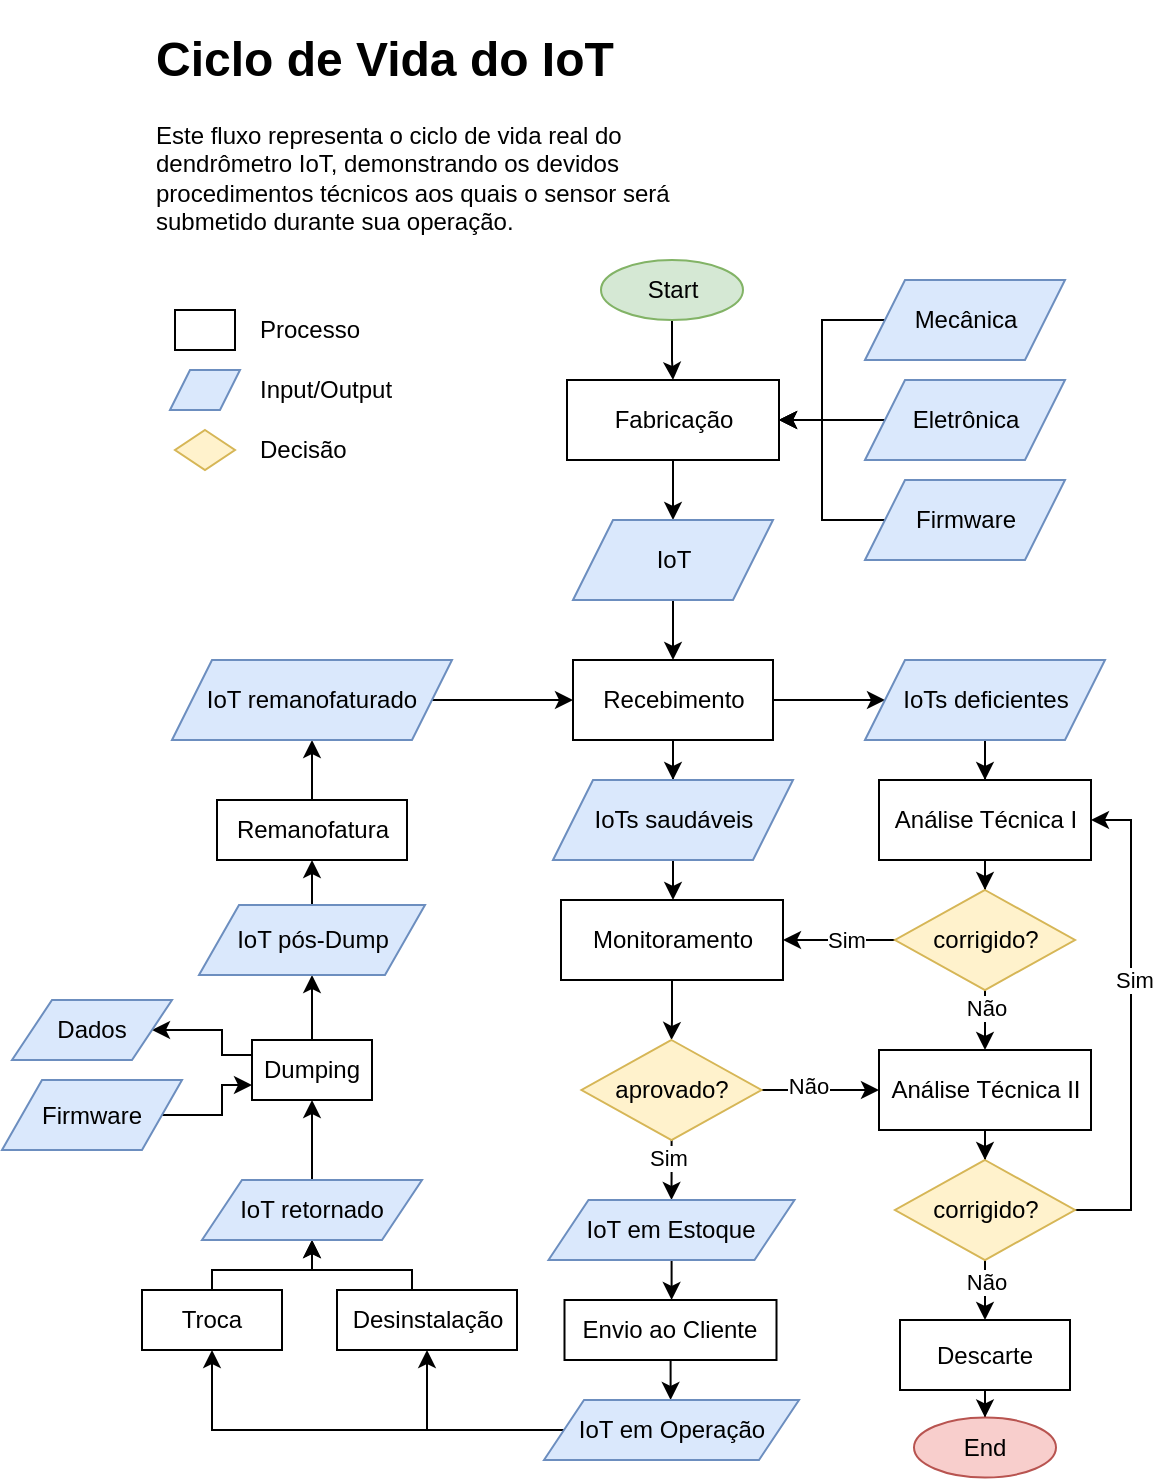 <mxfile version="22.1.18" type="device" pages="2">
  <diagram name="IOT LC" id="3x_UslZiVPVMY3ZtrIsC">
    <mxGraphModel dx="1434" dy="844" grid="1" gridSize="10" guides="1" tooltips="1" connect="1" arrows="1" fold="1" page="1" pageScale="1" pageWidth="827" pageHeight="1169" math="0" shadow="0">
      <root>
        <mxCell id="0" />
        <mxCell id="1" parent="0" />
        <mxCell id="tBKkQoLjsHusElYIqdKe-10" value="" style="edgeStyle=orthogonalEdgeStyle;rounded=0;orthogonalLoop=1;jettySize=auto;html=1;" parent="1" source="tBKkQoLjsHusElYIqdKe-1" target="tBKkQoLjsHusElYIqdKe-3" edge="1">
          <mxGeometry relative="1" as="geometry" />
        </mxCell>
        <mxCell id="tBKkQoLjsHusElYIqdKe-1" value="Start" style="ellipse;whiteSpace=wrap;html=1;fillColor=#d5e8d4;strokeColor=#82b366;" parent="1" vertex="1">
          <mxGeometry x="359.5" y="460" width="71" height="30" as="geometry" />
        </mxCell>
        <mxCell id="tBKkQoLjsHusElYIqdKe-23" style="edgeStyle=orthogonalEdgeStyle;rounded=0;orthogonalLoop=1;jettySize=auto;html=1;entryX=0.5;entryY=0;entryDx=0;entryDy=0;" parent="1" source="tBKkQoLjsHusElYIqdKe-3" target="tBKkQoLjsHusElYIqdKe-17" edge="1">
          <mxGeometry relative="1" as="geometry" />
        </mxCell>
        <mxCell id="tBKkQoLjsHusElYIqdKe-3" value="Fabricação" style="rounded=0;whiteSpace=wrap;html=1;" parent="1" vertex="1">
          <mxGeometry x="342.5" y="520" width="106" height="40" as="geometry" />
        </mxCell>
        <mxCell id="tBKkQoLjsHusElYIqdKe-16" style="edgeStyle=orthogonalEdgeStyle;rounded=0;orthogonalLoop=1;jettySize=auto;html=1;entryX=1;entryY=0.5;entryDx=0;entryDy=0;" parent="1" source="tBKkQoLjsHusElYIqdKe-4" target="tBKkQoLjsHusElYIqdKe-3" edge="1">
          <mxGeometry relative="1" as="geometry" />
        </mxCell>
        <mxCell id="tBKkQoLjsHusElYIqdKe-4" value="Firmware" style="shape=parallelogram;perimeter=parallelogramPerimeter;whiteSpace=wrap;html=1;fixedSize=1;fillColor=#dae8fc;strokeColor=#6c8ebf;" parent="1" vertex="1">
          <mxGeometry x="491.5" y="570" width="100" height="40" as="geometry" />
        </mxCell>
        <mxCell id="tBKkQoLjsHusElYIqdKe-15" style="edgeStyle=orthogonalEdgeStyle;rounded=0;orthogonalLoop=1;jettySize=auto;html=1;exitX=0;exitY=0.5;exitDx=0;exitDy=0;entryX=1;entryY=0.5;entryDx=0;entryDy=0;" parent="1" source="tBKkQoLjsHusElYIqdKe-5" target="tBKkQoLjsHusElYIqdKe-3" edge="1">
          <mxGeometry relative="1" as="geometry" />
        </mxCell>
        <mxCell id="tBKkQoLjsHusElYIqdKe-5" value="Mecânica" style="shape=parallelogram;perimeter=parallelogramPerimeter;whiteSpace=wrap;html=1;fixedSize=1;fillColor=#dae8fc;strokeColor=#6c8ebf;" parent="1" vertex="1">
          <mxGeometry x="491.5" y="470" width="100" height="40" as="geometry" />
        </mxCell>
        <mxCell id="tBKkQoLjsHusElYIqdKe-14" style="edgeStyle=orthogonalEdgeStyle;rounded=0;orthogonalLoop=1;jettySize=auto;html=1;exitX=0;exitY=0.5;exitDx=0;exitDy=0;entryX=1;entryY=0.5;entryDx=0;entryDy=0;" parent="1" source="tBKkQoLjsHusElYIqdKe-6" target="tBKkQoLjsHusElYIqdKe-3" edge="1">
          <mxGeometry relative="1" as="geometry" />
        </mxCell>
        <mxCell id="tBKkQoLjsHusElYIqdKe-6" value="Eletrônica" style="shape=parallelogram;perimeter=parallelogramPerimeter;whiteSpace=wrap;html=1;fixedSize=1;fillColor=#dae8fc;strokeColor=#6c8ebf;" parent="1" vertex="1">
          <mxGeometry x="491.5" y="520" width="100" height="40" as="geometry" />
        </mxCell>
        <mxCell id="tBKkQoLjsHusElYIqdKe-22" style="edgeStyle=orthogonalEdgeStyle;rounded=0;orthogonalLoop=1;jettySize=auto;html=1;entryX=0.5;entryY=0;entryDx=0;entryDy=0;" parent="1" source="tBKkQoLjsHusElYIqdKe-17" target="tBKkQoLjsHusElYIqdKe-19" edge="1">
          <mxGeometry relative="1" as="geometry" />
        </mxCell>
        <mxCell id="tBKkQoLjsHusElYIqdKe-17" value="IoT" style="shape=parallelogram;perimeter=parallelogramPerimeter;whiteSpace=wrap;html=1;fixedSize=1;fillColor=#dae8fc;strokeColor=#6c8ebf;" parent="1" vertex="1">
          <mxGeometry x="345.5" y="590" width="100" height="40" as="geometry" />
        </mxCell>
        <mxCell id="tBKkQoLjsHusElYIqdKe-26" style="edgeStyle=orthogonalEdgeStyle;rounded=0;orthogonalLoop=1;jettySize=auto;html=1;entryX=0;entryY=0.5;entryDx=0;entryDy=0;" parent="1" source="tBKkQoLjsHusElYIqdKe-19" target="tBKkQoLjsHusElYIqdKe-25" edge="1">
          <mxGeometry relative="1" as="geometry" />
        </mxCell>
        <mxCell id="tBKkQoLjsHusElYIqdKe-31" style="edgeStyle=orthogonalEdgeStyle;rounded=0;orthogonalLoop=1;jettySize=auto;html=1;entryX=0.5;entryY=0;entryDx=0;entryDy=0;" parent="1" source="tBKkQoLjsHusElYIqdKe-19" target="tBKkQoLjsHusElYIqdKe-30" edge="1">
          <mxGeometry relative="1" as="geometry" />
        </mxCell>
        <mxCell id="tBKkQoLjsHusElYIqdKe-19" value="Recebimento" style="rounded=0;whiteSpace=wrap;html=1;" parent="1" vertex="1">
          <mxGeometry x="345.5" y="660" width="100" height="40" as="geometry" />
        </mxCell>
        <mxCell id="tBKkQoLjsHusElYIqdKe-32" value="" style="edgeStyle=orthogonalEdgeStyle;rounded=0;orthogonalLoop=1;jettySize=auto;html=1;" parent="1" source="tBKkQoLjsHusElYIqdKe-25" target="tBKkQoLjsHusElYIqdKe-29" edge="1">
          <mxGeometry relative="1" as="geometry" />
        </mxCell>
        <mxCell id="tBKkQoLjsHusElYIqdKe-25" value="IoTs deficientes" style="shape=parallelogram;perimeter=parallelogramPerimeter;whiteSpace=wrap;html=1;fixedSize=1;fillColor=#dae8fc;strokeColor=#6c8ebf;" parent="1" vertex="1">
          <mxGeometry x="491.5" y="660" width="120" height="40" as="geometry" />
        </mxCell>
        <mxCell id="tBKkQoLjsHusElYIqdKe-35" value="" style="edgeStyle=orthogonalEdgeStyle;rounded=0;orthogonalLoop=1;jettySize=auto;html=1;" parent="1" source="tBKkQoLjsHusElYIqdKe-29" target="tBKkQoLjsHusElYIqdKe-34" edge="1">
          <mxGeometry relative="1" as="geometry" />
        </mxCell>
        <mxCell id="tBKkQoLjsHusElYIqdKe-29" value="Análise Técnica I" style="rounded=0;whiteSpace=wrap;html=1;" parent="1" vertex="1">
          <mxGeometry x="498.5" y="720" width="106" height="40" as="geometry" />
        </mxCell>
        <mxCell id="tBKkQoLjsHusElYIqdKe-38" value="" style="edgeStyle=orthogonalEdgeStyle;rounded=0;orthogonalLoop=1;jettySize=auto;html=1;" parent="1" source="tBKkQoLjsHusElYIqdKe-30" target="tBKkQoLjsHusElYIqdKe-33" edge="1">
          <mxGeometry relative="1" as="geometry" />
        </mxCell>
        <mxCell id="tBKkQoLjsHusElYIqdKe-30" value="IoTs saudáveis" style="shape=parallelogram;perimeter=parallelogramPerimeter;whiteSpace=wrap;html=1;fixedSize=1;fillColor=#dae8fc;strokeColor=#6c8ebf;" parent="1" vertex="1">
          <mxGeometry x="335.5" y="720" width="120" height="40" as="geometry" />
        </mxCell>
        <mxCell id="skhl5sj7QXlaaDLRDzmE-41" style="edgeStyle=orthogonalEdgeStyle;rounded=0;orthogonalLoop=1;jettySize=auto;html=1;entryX=0.5;entryY=0;entryDx=0;entryDy=0;" parent="1" source="tBKkQoLjsHusElYIqdKe-33" target="tBKkQoLjsHusElYIqdKe-39" edge="1">
          <mxGeometry relative="1" as="geometry" />
        </mxCell>
        <mxCell id="tBKkQoLjsHusElYIqdKe-33" value="Monitoramento" style="rounded=0;whiteSpace=wrap;html=1;" parent="1" vertex="1">
          <mxGeometry x="339.5" y="780" width="111" height="40" as="geometry" />
        </mxCell>
        <mxCell id="tBKkQoLjsHusElYIqdKe-36" value="" style="edgeStyle=orthogonalEdgeStyle;rounded=0;orthogonalLoop=1;jettySize=auto;html=1;" parent="1" source="tBKkQoLjsHusElYIqdKe-34" target="tBKkQoLjsHusElYIqdKe-33" edge="1">
          <mxGeometry relative="1" as="geometry" />
        </mxCell>
        <mxCell id="tBKkQoLjsHusElYIqdKe-74" value="Sim" style="edgeLabel;html=1;align=center;verticalAlign=middle;resizable=0;points=[];" parent="tBKkQoLjsHusElYIqdKe-36" vertex="1" connectable="0">
          <mxGeometry x="-0.321" y="-4" relative="1" as="geometry">
            <mxPoint x="-6" y="4" as="offset" />
          </mxGeometry>
        </mxCell>
        <mxCell id="skhl5sj7QXlaaDLRDzmE-31" style="edgeStyle=orthogonalEdgeStyle;rounded=0;orthogonalLoop=1;jettySize=auto;html=1;entryX=0.5;entryY=0;entryDx=0;entryDy=0;" parent="1" source="tBKkQoLjsHusElYIqdKe-34" target="skhl5sj7QXlaaDLRDzmE-1" edge="1">
          <mxGeometry relative="1" as="geometry">
            <Array as="points">
              <mxPoint x="551.5" y="830" />
              <mxPoint x="551.5" y="830" />
            </Array>
          </mxGeometry>
        </mxCell>
        <mxCell id="skhl5sj7QXlaaDLRDzmE-38" value="Não" style="edgeLabel;html=1;align=center;verticalAlign=middle;resizable=0;points=[];" parent="skhl5sj7QXlaaDLRDzmE-31" vertex="1" connectable="0">
          <mxGeometry x="-0.4" relative="1" as="geometry">
            <mxPoint as="offset" />
          </mxGeometry>
        </mxCell>
        <mxCell id="tBKkQoLjsHusElYIqdKe-34" value="corrigido?" style="rhombus;whiteSpace=wrap;html=1;fillColor=#fff2cc;strokeColor=#d6b656;" parent="1" vertex="1">
          <mxGeometry x="506.5" y="775" width="90" height="50" as="geometry" />
        </mxCell>
        <mxCell id="skhl5sj7QXlaaDLRDzmE-42" style="edgeStyle=orthogonalEdgeStyle;rounded=0;orthogonalLoop=1;jettySize=auto;html=1;entryX=0.5;entryY=0;entryDx=0;entryDy=0;" parent="1" source="tBKkQoLjsHusElYIqdKe-39" target="tBKkQoLjsHusElYIqdKe-42" edge="1">
          <mxGeometry relative="1" as="geometry" />
        </mxCell>
        <mxCell id="skhl5sj7QXlaaDLRDzmE-46" value="Sim" style="edgeLabel;html=1;align=center;verticalAlign=middle;resizable=0;points=[];" parent="skhl5sj7QXlaaDLRDzmE-42" vertex="1" connectable="0">
          <mxGeometry x="-0.656" y="-2" relative="1" as="geometry">
            <mxPoint as="offset" />
          </mxGeometry>
        </mxCell>
        <mxCell id="skhl5sj7QXlaaDLRDzmE-43" style="edgeStyle=orthogonalEdgeStyle;rounded=0;orthogonalLoop=1;jettySize=auto;html=1;entryX=0;entryY=0.5;entryDx=0;entryDy=0;" parent="1" source="tBKkQoLjsHusElYIqdKe-39" target="skhl5sj7QXlaaDLRDzmE-1" edge="1">
          <mxGeometry relative="1" as="geometry" />
        </mxCell>
        <mxCell id="skhl5sj7QXlaaDLRDzmE-44" value="Não" style="edgeLabel;html=1;align=center;verticalAlign=middle;resizable=0;points=[];" parent="skhl5sj7QXlaaDLRDzmE-43" vertex="1" connectable="0">
          <mxGeometry x="-0.226" y="2" relative="1" as="geometry">
            <mxPoint as="offset" />
          </mxGeometry>
        </mxCell>
        <mxCell id="tBKkQoLjsHusElYIqdKe-39" value="aprovado?" style="rhombus;whiteSpace=wrap;html=1;fillColor=#fff2cc;strokeColor=#d6b656;" parent="1" vertex="1">
          <mxGeometry x="349.75" y="850" width="90" height="50" as="geometry" />
        </mxCell>
        <mxCell id="skhl5sj7QXlaaDLRDzmE-7" style="edgeStyle=orthogonalEdgeStyle;rounded=0;orthogonalLoop=1;jettySize=auto;html=1;entryX=0.5;entryY=0;entryDx=0;entryDy=0;" parent="1" source="tBKkQoLjsHusElYIqdKe-42" target="tBKkQoLjsHusElYIqdKe-45" edge="1">
          <mxGeometry relative="1" as="geometry" />
        </mxCell>
        <mxCell id="tBKkQoLjsHusElYIqdKe-42" value="IoT em Estoque" style="shape=parallelogram;perimeter=parallelogramPerimeter;whiteSpace=wrap;html=1;fixedSize=1;fillColor=#dae8fc;strokeColor=#6c8ebf;" parent="1" vertex="1">
          <mxGeometry x="333.25" y="930" width="123" height="30" as="geometry" />
        </mxCell>
        <mxCell id="skhl5sj7QXlaaDLRDzmE-8" style="edgeStyle=orthogonalEdgeStyle;rounded=0;orthogonalLoop=1;jettySize=auto;html=1;entryX=0.5;entryY=0;entryDx=0;entryDy=0;" parent="1" source="tBKkQoLjsHusElYIqdKe-45" target="tBKkQoLjsHusElYIqdKe-46" edge="1">
          <mxGeometry relative="1" as="geometry" />
        </mxCell>
        <mxCell id="tBKkQoLjsHusElYIqdKe-45" value="Envio ao Cliente" style="rounded=0;whiteSpace=wrap;html=1;" parent="1" vertex="1">
          <mxGeometry x="341.25" y="980" width="106" height="30" as="geometry" />
        </mxCell>
        <mxCell id="PDp1Dg5K6QgfNy2U2m1B-3" style="edgeStyle=orthogonalEdgeStyle;rounded=0;orthogonalLoop=1;jettySize=auto;html=1;entryX=0.5;entryY=1;entryDx=0;entryDy=0;" parent="1" source="tBKkQoLjsHusElYIqdKe-46" target="tBKkQoLjsHusElYIqdKe-54" edge="1">
          <mxGeometry relative="1" as="geometry" />
        </mxCell>
        <mxCell id="PDp1Dg5K6QgfNy2U2m1B-4" style="edgeStyle=orthogonalEdgeStyle;rounded=0;orthogonalLoop=1;jettySize=auto;html=1;exitX=0;exitY=0.5;exitDx=0;exitDy=0;entryX=0.5;entryY=1;entryDx=0;entryDy=0;" parent="1" source="tBKkQoLjsHusElYIqdKe-46" target="tBKkQoLjsHusElYIqdKe-52" edge="1">
          <mxGeometry relative="1" as="geometry" />
        </mxCell>
        <mxCell id="tBKkQoLjsHusElYIqdKe-46" value="IoT em Operação" style="shape=parallelogram;perimeter=parallelogramPerimeter;whiteSpace=wrap;html=1;fixedSize=1;fillColor=#dae8fc;strokeColor=#6c8ebf;" parent="1" vertex="1">
          <mxGeometry x="331" y="1030" width="127.5" height="30" as="geometry" />
        </mxCell>
        <mxCell id="tBKkQoLjsHusElYIqdKe-58" style="edgeStyle=orthogonalEdgeStyle;rounded=0;orthogonalLoop=1;jettySize=auto;html=1;entryX=0.5;entryY=1;entryDx=0;entryDy=0;" parent="1" source="tBKkQoLjsHusElYIqdKe-52" target="tBKkQoLjsHusElYIqdKe-57" edge="1">
          <mxGeometry relative="1" as="geometry">
            <Array as="points">
              <mxPoint x="165" y="965" />
              <mxPoint x="215" y="965" />
            </Array>
          </mxGeometry>
        </mxCell>
        <mxCell id="tBKkQoLjsHusElYIqdKe-52" value="Troca" style="rounded=0;whiteSpace=wrap;html=1;" parent="1" vertex="1">
          <mxGeometry x="130" y="975" width="70" height="30" as="geometry" />
        </mxCell>
        <mxCell id="tBKkQoLjsHusElYIqdKe-59" style="edgeStyle=orthogonalEdgeStyle;rounded=0;orthogonalLoop=1;jettySize=auto;html=1;exitX=0.5;exitY=0;exitDx=0;exitDy=0;entryX=0.5;entryY=1;entryDx=0;entryDy=0;" parent="1" target="tBKkQoLjsHusElYIqdKe-57" edge="1">
          <mxGeometry relative="1" as="geometry">
            <Array as="points">
              <mxPoint x="265" y="965" />
              <mxPoint x="215" y="965" />
            </Array>
            <mxPoint x="265" y="975" as="sourcePoint" />
          </mxGeometry>
        </mxCell>
        <mxCell id="tBKkQoLjsHusElYIqdKe-54" value="Desinstalação" style="rounded=0;whiteSpace=wrap;html=1;" parent="1" vertex="1">
          <mxGeometry x="227.5" y="975" width="90" height="30" as="geometry" />
        </mxCell>
        <mxCell id="tBKkQoLjsHusElYIqdKe-61" style="edgeStyle=orthogonalEdgeStyle;rounded=0;orthogonalLoop=1;jettySize=auto;html=1;entryX=0.5;entryY=1;entryDx=0;entryDy=0;" parent="1" source="tBKkQoLjsHusElYIqdKe-57" target="tBKkQoLjsHusElYIqdKe-60" edge="1">
          <mxGeometry relative="1" as="geometry" />
        </mxCell>
        <mxCell id="tBKkQoLjsHusElYIqdKe-57" value="IoT retornado" style="shape=parallelogram;perimeter=parallelogramPerimeter;whiteSpace=wrap;html=1;fixedSize=1;fillColor=#dae8fc;strokeColor=#6c8ebf;" parent="1" vertex="1">
          <mxGeometry x="160" y="920" width="110" height="30" as="geometry" />
        </mxCell>
        <mxCell id="tBKkQoLjsHusElYIqdKe-63" style="edgeStyle=orthogonalEdgeStyle;rounded=0;orthogonalLoop=1;jettySize=auto;html=1;exitX=0.5;exitY=0;exitDx=0;exitDy=0;entryX=0.5;entryY=1;entryDx=0;entryDy=0;" parent="1" source="tBKkQoLjsHusElYIqdKe-60" target="tBKkQoLjsHusElYIqdKe-62" edge="1">
          <mxGeometry relative="1" as="geometry" />
        </mxCell>
        <mxCell id="tBKkQoLjsHusElYIqdKe-84" style="edgeStyle=orthogonalEdgeStyle;rounded=0;orthogonalLoop=1;jettySize=auto;html=1;exitX=0;exitY=0.25;exitDx=0;exitDy=0;" parent="1" source="tBKkQoLjsHusElYIqdKe-60" target="tBKkQoLjsHusElYIqdKe-83" edge="1">
          <mxGeometry relative="1" as="geometry">
            <Array as="points">
              <mxPoint x="170" y="858" />
              <mxPoint x="170" y="845" />
            </Array>
          </mxGeometry>
        </mxCell>
        <mxCell id="tBKkQoLjsHusElYIqdKe-60" value="Dumping" style="rounded=0;whiteSpace=wrap;html=1;" parent="1" vertex="1">
          <mxGeometry x="185" y="850" width="60" height="30" as="geometry" />
        </mxCell>
        <mxCell id="tBKkQoLjsHusElYIqdKe-66" style="edgeStyle=orthogonalEdgeStyle;rounded=0;orthogonalLoop=1;jettySize=auto;html=1;exitX=0.5;exitY=0;exitDx=0;exitDy=0;entryX=0.5;entryY=1;entryDx=0;entryDy=0;" parent="1" source="tBKkQoLjsHusElYIqdKe-62" target="tBKkQoLjsHusElYIqdKe-64" edge="1">
          <mxGeometry relative="1" as="geometry" />
        </mxCell>
        <mxCell id="tBKkQoLjsHusElYIqdKe-62" value="IoT pós-Dump" style="shape=parallelogram;perimeter=parallelogramPerimeter;whiteSpace=wrap;html=1;fixedSize=1;fillColor=#dae8fc;strokeColor=#6c8ebf;" parent="1" vertex="1">
          <mxGeometry x="158.5" y="782.5" width="113" height="35" as="geometry" />
        </mxCell>
        <mxCell id="TmrQYrhXzamCDa5tJUQa-2" value="" style="edgeStyle=orthogonalEdgeStyle;rounded=0;orthogonalLoop=1;jettySize=auto;html=1;" parent="1" source="tBKkQoLjsHusElYIqdKe-64" target="TmrQYrhXzamCDa5tJUQa-1" edge="1">
          <mxGeometry relative="1" as="geometry" />
        </mxCell>
        <mxCell id="tBKkQoLjsHusElYIqdKe-64" value="Remanofatura" style="rounded=0;whiteSpace=wrap;html=1;" parent="1" vertex="1">
          <mxGeometry x="167.5" y="730" width="95" height="30" as="geometry" />
        </mxCell>
        <mxCell id="skhl5sj7QXlaaDLRDzmE-37" style="edgeStyle=orthogonalEdgeStyle;rounded=0;orthogonalLoop=1;jettySize=auto;html=1;entryX=0.5;entryY=0;entryDx=0;entryDy=0;" parent="1" source="tBKkQoLjsHusElYIqdKe-68" target="tBKkQoLjsHusElYIqdKe-78" edge="1">
          <mxGeometry relative="1" as="geometry" />
        </mxCell>
        <mxCell id="tBKkQoLjsHusElYIqdKe-68" value="Descarte" style="rounded=0;whiteSpace=wrap;html=1;" parent="1" vertex="1">
          <mxGeometry x="509" y="990" width="85" height="35" as="geometry" />
        </mxCell>
        <mxCell id="tBKkQoLjsHusElYIqdKe-78" value="End" style="ellipse;whiteSpace=wrap;html=1;fillColor=#f8cecc;strokeColor=#b85450;" parent="1" vertex="1">
          <mxGeometry x="516" y="1038.75" width="71" height="30" as="geometry" />
        </mxCell>
        <mxCell id="tBKkQoLjsHusElYIqdKe-82" style="edgeStyle=orthogonalEdgeStyle;rounded=0;orthogonalLoop=1;jettySize=auto;html=1;entryX=0;entryY=0.75;entryDx=0;entryDy=0;" parent="1" source="tBKkQoLjsHusElYIqdKe-80" target="tBKkQoLjsHusElYIqdKe-60" edge="1">
          <mxGeometry relative="1" as="geometry" />
        </mxCell>
        <mxCell id="tBKkQoLjsHusElYIqdKe-80" value="Firmware" style="shape=parallelogram;perimeter=parallelogramPerimeter;whiteSpace=wrap;html=1;fixedSize=1;fillColor=#dae8fc;strokeColor=#6c8ebf;" parent="1" vertex="1">
          <mxGeometry x="60" y="870" width="90" height="35" as="geometry" />
        </mxCell>
        <mxCell id="tBKkQoLjsHusElYIqdKe-83" value="Dados" style="shape=parallelogram;perimeter=parallelogramPerimeter;whiteSpace=wrap;html=1;fixedSize=1;fillColor=#dae8fc;strokeColor=#6c8ebf;" parent="1" vertex="1">
          <mxGeometry x="65" y="830" width="80" height="30" as="geometry" />
        </mxCell>
        <mxCell id="nFbHqsB98qN2rqZjEnnf-1" value="" style="rounded=0;whiteSpace=wrap;html=1;" parent="1" vertex="1">
          <mxGeometry x="146.5" y="485" width="30" height="20" as="geometry" />
        </mxCell>
        <mxCell id="nFbHqsB98qN2rqZjEnnf-2" value="" style="shape=parallelogram;perimeter=parallelogramPerimeter;whiteSpace=wrap;html=1;fixedSize=1;size=10;fillColor=#dae8fc;strokeColor=#6c8ebf;" parent="1" vertex="1">
          <mxGeometry x="144" y="515" width="35" height="20" as="geometry" />
        </mxCell>
        <mxCell id="nFbHqsB98qN2rqZjEnnf-3" value="" style="rhombus;whiteSpace=wrap;html=1;fillColor=#fff2cc;strokeColor=#d6b656;" parent="1" vertex="1">
          <mxGeometry x="146.5" y="545" width="30" height="20" as="geometry" />
        </mxCell>
        <mxCell id="nFbHqsB98qN2rqZjEnnf-4" value="Processo" style="text;html=1;strokeColor=none;fillColor=none;align=left;verticalAlign=middle;whiteSpace=wrap;rounded=0;" parent="1" vertex="1">
          <mxGeometry x="186.5" y="480" width="60" height="30" as="geometry" />
        </mxCell>
        <mxCell id="nFbHqsB98qN2rqZjEnnf-6" value="Input/Output" style="text;html=1;strokeColor=none;fillColor=none;align=left;verticalAlign=middle;whiteSpace=wrap;rounded=0;" parent="1" vertex="1">
          <mxGeometry x="186.5" y="510" width="60" height="30" as="geometry" />
        </mxCell>
        <mxCell id="nFbHqsB98qN2rqZjEnnf-7" value="Decisão" style="text;html=1;strokeColor=none;fillColor=none;align=left;verticalAlign=middle;whiteSpace=wrap;rounded=0;" parent="1" vertex="1">
          <mxGeometry x="186.5" y="540" width="60" height="30" as="geometry" />
        </mxCell>
        <mxCell id="TmrQYrhXzamCDa5tJUQa-3" style="edgeStyle=orthogonalEdgeStyle;rounded=0;orthogonalLoop=1;jettySize=auto;html=1;entryX=0;entryY=0.5;entryDx=0;entryDy=0;" parent="1" source="TmrQYrhXzamCDa5tJUQa-1" target="tBKkQoLjsHusElYIqdKe-19" edge="1">
          <mxGeometry relative="1" as="geometry" />
        </mxCell>
        <mxCell id="TmrQYrhXzamCDa5tJUQa-1" value="IoT remanofaturado" style="shape=parallelogram;perimeter=parallelogramPerimeter;whiteSpace=wrap;html=1;fixedSize=1;fillColor=#dae8fc;strokeColor=#6c8ebf;" parent="1" vertex="1">
          <mxGeometry x="145" y="660" width="140" height="40" as="geometry" />
        </mxCell>
        <mxCell id="skhl5sj7QXlaaDLRDzmE-35" style="edgeStyle=orthogonalEdgeStyle;rounded=0;orthogonalLoop=1;jettySize=auto;html=1;entryX=0.5;entryY=0;entryDx=0;entryDy=0;" parent="1" source="skhl5sj7QXlaaDLRDzmE-1" target="skhl5sj7QXlaaDLRDzmE-3" edge="1">
          <mxGeometry relative="1" as="geometry" />
        </mxCell>
        <mxCell id="skhl5sj7QXlaaDLRDzmE-1" value="Análise Técnica II" style="rounded=0;whiteSpace=wrap;html=1;" parent="1" vertex="1">
          <mxGeometry x="498.5" y="855" width="106" height="40" as="geometry" />
        </mxCell>
        <mxCell id="skhl5sj7QXlaaDLRDzmE-33" style="edgeStyle=orthogonalEdgeStyle;rounded=0;orthogonalLoop=1;jettySize=auto;html=1;entryX=1;entryY=0.5;entryDx=0;entryDy=0;" parent="1" source="skhl5sj7QXlaaDLRDzmE-3" target="tBKkQoLjsHusElYIqdKe-29" edge="1">
          <mxGeometry relative="1" as="geometry">
            <Array as="points">
              <mxPoint x="624.5" y="935" />
              <mxPoint x="624.5" y="740" />
            </Array>
          </mxGeometry>
        </mxCell>
        <mxCell id="skhl5sj7QXlaaDLRDzmE-47" value="Sim" style="edgeLabel;html=1;align=center;verticalAlign=middle;resizable=0;points=[];" parent="skhl5sj7QXlaaDLRDzmE-33" vertex="1" connectable="0">
          <mxGeometry x="0.182" y="-1" relative="1" as="geometry">
            <mxPoint as="offset" />
          </mxGeometry>
        </mxCell>
        <mxCell id="skhl5sj7QXlaaDLRDzmE-36" style="edgeStyle=orthogonalEdgeStyle;rounded=0;orthogonalLoop=1;jettySize=auto;html=1;entryX=0.5;entryY=0;entryDx=0;entryDy=0;" parent="1" source="skhl5sj7QXlaaDLRDzmE-3" target="tBKkQoLjsHusElYIqdKe-68" edge="1">
          <mxGeometry relative="1" as="geometry">
            <Array as="points">
              <mxPoint x="551.5" y="970" />
              <mxPoint x="551.5" y="970" />
            </Array>
          </mxGeometry>
        </mxCell>
        <mxCell id="skhl5sj7QXlaaDLRDzmE-48" value="Não" style="edgeLabel;html=1;align=center;verticalAlign=middle;resizable=0;points=[];" parent="skhl5sj7QXlaaDLRDzmE-36" vertex="1" connectable="0">
          <mxGeometry x="-0.3" relative="1" as="geometry">
            <mxPoint as="offset" />
          </mxGeometry>
        </mxCell>
        <mxCell id="skhl5sj7QXlaaDLRDzmE-3" value="corrigido?" style="rhombus;whiteSpace=wrap;html=1;fillColor=#fff2cc;strokeColor=#d6b656;" parent="1" vertex="1">
          <mxGeometry x="506.5" y="910" width="90" height="50" as="geometry" />
        </mxCell>
        <mxCell id="Obe1V6Qmc1MBH3mXQd-P-1" value="&lt;h1&gt;Ciclo de Vida do IoT&lt;/h1&gt;&lt;p&gt;Este fluxo representa o ciclo de vida real do dendrômetro IoT, demonstrando os devidos procedimentos técnicos aos quais o sensor será submetido durante sua operação.&lt;/p&gt;" style="text;html=1;strokeColor=none;fillColor=none;spacing=5;spacingTop=-20;whiteSpace=wrap;overflow=hidden;rounded=0;" parent="1" vertex="1">
          <mxGeometry x="131.5" y="340" width="290" height="120" as="geometry" />
        </mxCell>
      </root>
    </mxGraphModel>
  </diagram>
  <diagram id="MSzMNONgTMHsc9KmMskn" name="Status LC">
    <mxGraphModel dx="683" dy="402" grid="1" gridSize="10" guides="1" tooltips="1" connect="1" arrows="1" fold="1" page="1" pageScale="1" pageWidth="827" pageHeight="1169" math="0" shadow="0">
      <root>
        <mxCell id="0" />
        <mxCell id="1" parent="0" />
        <mxCell id="Zc6fu7UcKQVEFPPojlvp-11" style="edgeStyle=orthogonalEdgeStyle;rounded=0;orthogonalLoop=1;jettySize=auto;html=1;entryX=0.5;entryY=0;entryDx=0;entryDy=0;" parent="1" source="bG4eg50TOid7bzK-PqBn-1" target="0-S_tOVUdDCyDbYiAfKV-2" edge="1">
          <mxGeometry relative="1" as="geometry" />
        </mxCell>
        <mxCell id="bG4eg50TOid7bzK-PqBn-1" value="Start" style="ellipse;whiteSpace=wrap;html=1;fillColor=#d5e8d4;strokeColor=#82b366;" parent="1" vertex="1">
          <mxGeometry x="378" y="170" width="71" height="30" as="geometry" />
        </mxCell>
        <mxCell id="kDhb0QnMRIPkVsqCYB0z-85" style="edgeStyle=orthogonalEdgeStyle;rounded=0;orthogonalLoop=1;jettySize=auto;html=1;" edge="1" parent="1" source="SsWSHllx1lGKDQw3ln2h-1" target="Vy14eVEPWb4JYCh8E9FA-4">
          <mxGeometry relative="1" as="geometry">
            <Array as="points">
              <mxPoint x="414" y="330" />
              <mxPoint x="677" y="330" />
            </Array>
          </mxGeometry>
        </mxCell>
        <mxCell id="kDhb0QnMRIPkVsqCYB0z-86" style="edgeStyle=orthogonalEdgeStyle;rounded=0;orthogonalLoop=1;jettySize=auto;html=1;entryX=0.5;entryY=0;entryDx=0;entryDy=0;" edge="1" parent="1" source="SsWSHllx1lGKDQw3ln2h-1" target="dIkt__-u9ULOlKJjAh8M-2">
          <mxGeometry relative="1" as="geometry">
            <Array as="points">
              <mxPoint x="414" y="330" />
              <mxPoint x="159" y="330" />
            </Array>
          </mxGeometry>
        </mxCell>
        <mxCell id="SsWSHllx1lGKDQw3ln2h-1" value="Recebimento" style="rounded=0;whiteSpace=wrap;html=1;" parent="1" vertex="1">
          <mxGeometry x="364" y="280" width="100" height="40" as="geometry" />
        </mxCell>
        <mxCell id="E66Hv-bTEziuQmRgQigx-1" value="" style="rounded=0;whiteSpace=wrap;html=1;" parent="1" vertex="1">
          <mxGeometry x="165" y="195" width="30" height="20" as="geometry" />
        </mxCell>
        <mxCell id="E66Hv-bTEziuQmRgQigx-2" value="" style="shape=parallelogram;perimeter=parallelogramPerimeter;whiteSpace=wrap;html=1;fixedSize=1;size=10;fillColor=#dae8fc;strokeColor=#6c8ebf;" parent="1" vertex="1">
          <mxGeometry x="162.5" y="225" width="35" height="20" as="geometry" />
        </mxCell>
        <mxCell id="E66Hv-bTEziuQmRgQigx-3" value="" style="rhombus;whiteSpace=wrap;html=1;fillColor=#fff2cc;strokeColor=#d6b656;" parent="1" vertex="1">
          <mxGeometry x="165" y="255" width="30" height="20" as="geometry" />
        </mxCell>
        <mxCell id="E66Hv-bTEziuQmRgQigx-4" value="Processo" style="text;html=1;strokeColor=none;fillColor=none;align=left;verticalAlign=middle;whiteSpace=wrap;rounded=0;" parent="1" vertex="1">
          <mxGeometry x="205" y="190" width="60" height="30" as="geometry" />
        </mxCell>
        <mxCell id="E66Hv-bTEziuQmRgQigx-5" value="Input/Output" style="text;html=1;strokeColor=none;fillColor=none;align=left;verticalAlign=middle;whiteSpace=wrap;rounded=0;" parent="1" vertex="1">
          <mxGeometry x="205" y="220" width="60" height="30" as="geometry" />
        </mxCell>
        <mxCell id="E66Hv-bTEziuQmRgQigx-6" value="Decisão" style="text;html=1;strokeColor=none;fillColor=none;align=left;verticalAlign=middle;whiteSpace=wrap;rounded=0;" parent="1" vertex="1">
          <mxGeometry x="205" y="250" width="60" height="30" as="geometry" />
        </mxCell>
        <mxCell id="0-S_tOVUdDCyDbYiAfKV-1" value="&lt;h1&gt;Status do IoT&lt;/h1&gt;&lt;p&gt;Este fluxo representa as etapas no Ciclo de Vida do IoT no formato de &quot;compartimentos&quot; (&lt;i&gt;status&lt;/i&gt;) aos quais os sensores se enquadram durante sua jornada.&lt;/p&gt;" style="text;html=1;strokeColor=none;fillColor=none;spacing=5;spacingTop=-20;whiteSpace=wrap;overflow=hidden;rounded=0;" parent="1" vertex="1">
          <mxGeometry x="490" y="40" width="310" height="120" as="geometry" />
        </mxCell>
        <mxCell id="Zc6fu7UcKQVEFPPojlvp-12" style="edgeStyle=orthogonalEdgeStyle;rounded=0;orthogonalLoop=1;jettySize=auto;html=1;entryX=0.5;entryY=0;entryDx=0;entryDy=0;" parent="1" source="0-S_tOVUdDCyDbYiAfKV-2" target="SsWSHllx1lGKDQw3ln2h-1" edge="1">
          <mxGeometry relative="1" as="geometry" />
        </mxCell>
        <mxCell id="0-S_tOVUdDCyDbYiAfKV-2" value="Fabricação" style="rounded=0;whiteSpace=wrap;html=1;" parent="1" vertex="1">
          <mxGeometry x="364" y="220" width="100" height="40" as="geometry" />
        </mxCell>
        <mxCell id="kDhb0QnMRIPkVsqCYB0z-11" style="edgeStyle=orthogonalEdgeStyle;rounded=0;orthogonalLoop=1;jettySize=auto;html=1;entryX=0.5;entryY=0;entryDx=0;entryDy=0;" edge="1" parent="1" source="nxPevWL4-_2dGSQ9YcUr-1" target="aA4QAKBXOVPNvM70RWgT-6">
          <mxGeometry relative="1" as="geometry">
            <Array as="points">
              <mxPoint x="677.5" y="675" />
              <mxPoint x="677.5" y="675" />
            </Array>
          </mxGeometry>
        </mxCell>
        <mxCell id="nxPevWL4-_2dGSQ9YcUr-1" value="Estoque Treevia" style="shape=parallelogram;perimeter=parallelogramPerimeter;whiteSpace=wrap;html=1;fixedSize=1;fillColor=#dae8fc;strokeColor=#6c8ebf;" parent="1" vertex="1">
          <mxGeometry x="612.75" y="615" width="128.5" height="40" as="geometry" />
        </mxCell>
        <mxCell id="kDhb0QnMRIPkVsqCYB0z-31" style="edgeStyle=orthogonalEdgeStyle;rounded=0;orthogonalLoop=1;jettySize=auto;html=1;entryX=0.5;entryY=0;entryDx=0;entryDy=0;" edge="1" parent="1" source="X_1Q62kljyIWn-oxGU1A-2" target="kDhb0QnMRIPkVsqCYB0z-22">
          <mxGeometry relative="1" as="geometry" />
        </mxCell>
        <mxCell id="X_1Q62kljyIWn-oxGU1A-2" value="Cliente" style="shape=parallelogram;perimeter=parallelogramPerimeter;whiteSpace=wrap;html=1;fixedSize=1;fillColor=#dae8fc;strokeColor=#6c8ebf;" parent="1" vertex="1">
          <mxGeometry x="638.38" y="735" width="77.25" height="40" as="geometry" />
        </mxCell>
        <mxCell id="kDhb0QnMRIPkVsqCYB0z-42" style="edgeStyle=orthogonalEdgeStyle;rounded=0;orthogonalLoop=1;jettySize=auto;html=1;exitX=0.5;exitY=1;exitDx=0;exitDy=0;entryX=0.5;entryY=0;entryDx=0;entryDy=0;" edge="1" parent="1" source="X_1Q62kljyIWn-oxGU1A-3" target="kDhb0QnMRIPkVsqCYB0z-35">
          <mxGeometry relative="1" as="geometry" />
        </mxCell>
        <mxCell id="X_1Q62kljyIWn-oxGU1A-3" value="Aguardando Dump" style="shape=parallelogram;perimeter=parallelogramPerimeter;whiteSpace=wrap;html=1;fixedSize=1;fillColor=#dae8fc;strokeColor=#6c8ebf;" parent="1" vertex="1">
          <mxGeometry x="86.75" y="500" width="145" height="40" as="geometry" />
        </mxCell>
        <mxCell id="kDhb0QnMRIPkVsqCYB0z-46" style="edgeStyle=orthogonalEdgeStyle;rounded=0;orthogonalLoop=1;jettySize=auto;html=1;exitX=0.5;exitY=1;exitDx=0;exitDy=0;entryX=0.5;entryY=0;entryDx=0;entryDy=0;" edge="1" parent="1" source="X_1Q62kljyIWn-oxGU1A-5" target="kDhb0QnMRIPkVsqCYB0z-38">
          <mxGeometry relative="1" as="geometry" />
        </mxCell>
        <mxCell id="X_1Q62kljyIWn-oxGU1A-5" value="Remanufatura" style="shape=parallelogram;perimeter=parallelogramPerimeter;whiteSpace=wrap;html=1;fixedSize=1;fillColor=#dae8fc;strokeColor=#6c8ebf;" parent="1" vertex="1">
          <mxGeometry x="103.06" y="810" width="112.37" height="40" as="geometry" />
        </mxCell>
        <mxCell id="kDhb0QnMRIPkVsqCYB0z-77" style="edgeStyle=orthogonalEdgeStyle;rounded=0;orthogonalLoop=1;jettySize=auto;html=1;entryX=0;entryY=0.5;entryDx=0;entryDy=0;" edge="1" parent="1" source="Zc6fu7UcKQVEFPPojlvp-1" target="Zc6fu7UcKQVEFPPojlvp-6">
          <mxGeometry relative="1" as="geometry">
            <Array as="points">
              <mxPoint x="230" y="695" />
              <mxPoint x="230" y="868" />
            </Array>
          </mxGeometry>
        </mxCell>
        <mxCell id="kDhb0QnMRIPkVsqCYB0z-87" value="Sim" style="edgeLabel;html=1;align=center;verticalAlign=middle;resizable=0;points=[];" vertex="1" connectable="0" parent="kDhb0QnMRIPkVsqCYB0z-77">
          <mxGeometry x="-0.436" y="-1" relative="1" as="geometry">
            <mxPoint as="offset" />
          </mxGeometry>
        </mxCell>
        <mxCell id="kDhb0QnMRIPkVsqCYB0z-80" style="edgeStyle=orthogonalEdgeStyle;rounded=0;orthogonalLoop=1;jettySize=auto;html=1;entryX=0.5;entryY=0;entryDx=0;entryDy=0;" edge="1" parent="1" source="Zc6fu7UcKQVEFPPojlvp-1" target="kDhb0QnMRIPkVsqCYB0z-36">
          <mxGeometry relative="1" as="geometry" />
        </mxCell>
        <mxCell id="kDhb0QnMRIPkVsqCYB0z-88" value="Não" style="edgeLabel;html=1;align=center;verticalAlign=middle;resizable=0;points=[];" vertex="1" connectable="0" parent="kDhb0QnMRIPkVsqCYB0z-80">
          <mxGeometry x="-0.466" y="1" relative="1" as="geometry">
            <mxPoint as="offset" />
          </mxGeometry>
        </mxCell>
        <mxCell id="Zc6fu7UcKQVEFPPojlvp-1" value="Loop ⩾ limite?" style="rhombus;whiteSpace=wrap;html=1;fillColor=#fff2cc;strokeColor=#d6b656;" parent="1" vertex="1">
          <mxGeometry x="105.5" y="670" width="107.5" height="50" as="geometry" />
        </mxCell>
        <mxCell id="kDhb0QnMRIPkVsqCYB0z-90" style="edgeStyle=orthogonalEdgeStyle;rounded=0;orthogonalLoop=1;jettySize=auto;html=1;entryX=0.5;entryY=0;entryDx=0;entryDy=0;" edge="1" parent="1" source="Zc6fu7UcKQVEFPPojlvp-6" target="aA4QAKBXOVPNvM70RWgT-1">
          <mxGeometry relative="1" as="geometry" />
        </mxCell>
        <mxCell id="Zc6fu7UcKQVEFPPojlvp-6" value="Descarte" style="shape=parallelogram;perimeter=parallelogramPerimeter;whiteSpace=wrap;html=1;fixedSize=1;fillColor=#dae8fc;strokeColor=#6c8ebf;" parent="1" vertex="1">
          <mxGeometry x="349.75" y="847.5" width="128.5" height="40" as="geometry" />
        </mxCell>
        <mxCell id="kDhb0QnMRIPkVsqCYB0z-7" style="edgeStyle=orthogonalEdgeStyle;rounded=0;orthogonalLoop=1;jettySize=auto;html=1;" edge="1" parent="1" source="kmHcjIfm-24FIci6PAad-3" target="kDhb0QnMRIPkVsqCYB0z-4">
          <mxGeometry relative="1" as="geometry">
            <Array as="points">
              <mxPoint x="677" y="480" />
              <mxPoint x="677" y="480" />
            </Array>
          </mxGeometry>
        </mxCell>
        <mxCell id="kDhb0QnMRIPkVsqCYB0z-83" value="Não" style="edgeLabel;html=1;align=center;verticalAlign=middle;resizable=0;points=[];" vertex="1" connectable="0" parent="kDhb0QnMRIPkVsqCYB0z-7">
          <mxGeometry x="-0.6" y="1" relative="1" as="geometry">
            <mxPoint x="-1" y="4" as="offset" />
          </mxGeometry>
        </mxCell>
        <mxCell id="kDhb0QnMRIPkVsqCYB0z-73" style="edgeStyle=orthogonalEdgeStyle;rounded=0;orthogonalLoop=1;jettySize=auto;html=1;entryX=1;entryY=0.5;entryDx=0;entryDy=0;" edge="1" parent="1" source="kmHcjIfm-24FIci6PAad-3" target="kDhb0QnMRIPkVsqCYB0z-16">
          <mxGeometry relative="1" as="geometry" />
        </mxCell>
        <mxCell id="kDhb0QnMRIPkVsqCYB0z-81" value="Sim" style="edgeLabel;html=1;align=center;verticalAlign=middle;resizable=0;points=[];" vertex="1" connectable="0" parent="kDhb0QnMRIPkVsqCYB0z-73">
          <mxGeometry x="-0.121" y="1" relative="1" as="geometry">
            <mxPoint as="offset" />
          </mxGeometry>
        </mxCell>
        <mxCell id="kmHcjIfm-24FIci6PAad-3" value="Defeitos?" style="rhombus;whiteSpace=wrap;html=1;fillColor=#fff2cc;strokeColor=#d6b656;" parent="1" vertex="1">
          <mxGeometry x="632" y="410" width="90" height="60" as="geometry" />
        </mxCell>
        <mxCell id="kDhb0QnMRIPkVsqCYB0z-79" style="edgeStyle=orthogonalEdgeStyle;rounded=0;orthogonalLoop=1;jettySize=auto;html=1;exitX=0.5;exitY=1;exitDx=0;exitDy=0;entryX=0.5;entryY=0;entryDx=0;entryDy=0;" edge="1" parent="1" source="kmHcjIfm-24FIci6PAad-20" target="Zc6fu7UcKQVEFPPojlvp-1">
          <mxGeometry relative="1" as="geometry" />
        </mxCell>
        <mxCell id="kmHcjIfm-24FIci6PAad-20" value="Dumped" style="shape=parallelogram;perimeter=parallelogramPerimeter;whiteSpace=wrap;html=1;fixedSize=1;fillColor=#dae8fc;strokeColor=#6c8ebf;" parent="1" vertex="1">
          <mxGeometry x="117.62" y="615" width="83.25" height="40" as="geometry" />
        </mxCell>
        <mxCell id="aA4QAKBXOVPNvM70RWgT-1" value="End" style="ellipse;whiteSpace=wrap;html=1;fillColor=#f8cecc;strokeColor=#b85450;" parent="1" vertex="1">
          <mxGeometry x="378.5" y="910" width="71" height="30" as="geometry" />
        </mxCell>
        <mxCell id="kDhb0QnMRIPkVsqCYB0z-12" style="edgeStyle=orthogonalEdgeStyle;rounded=0;orthogonalLoop=1;jettySize=auto;html=1;entryX=0.5;entryY=0;entryDx=0;entryDy=0;" edge="1" parent="1" source="aA4QAKBXOVPNvM70RWgT-6" target="X_1Q62kljyIWn-oxGU1A-2">
          <mxGeometry relative="1" as="geometry" />
        </mxCell>
        <mxCell id="aA4QAKBXOVPNvM70RWgT-6" value="Envio para Cliente" style="rounded=0;whiteSpace=wrap;html=1;" parent="1" vertex="1">
          <mxGeometry x="627" y="675" width="100" height="40" as="geometry" />
        </mxCell>
        <mxCell id="kDhb0QnMRIPkVsqCYB0z-34" style="edgeStyle=orthogonalEdgeStyle;rounded=0;orthogonalLoop=1;jettySize=auto;html=1;exitX=0.5;exitY=1;exitDx=0;exitDy=0;entryX=0.5;entryY=0;entryDx=0;entryDy=0;" edge="1" parent="1" source="dIkt__-u9ULOlKJjAh8M-2" target="kDhb0QnMRIPkVsqCYB0z-17">
          <mxGeometry relative="1" as="geometry" />
        </mxCell>
        <mxCell id="dIkt__-u9ULOlKJjAh8M-2" value="De Cliente" style="rounded=0;whiteSpace=wrap;html=1;" parent="1" vertex="1">
          <mxGeometry x="105" y="350" width="108.5" height="40" as="geometry" />
        </mxCell>
        <mxCell id="kDhb0QnMRIPkVsqCYB0z-6" style="edgeStyle=orthogonalEdgeStyle;rounded=0;orthogonalLoop=1;jettySize=auto;html=1;" edge="1" parent="1" source="Vy14eVEPWb4JYCh8E9FA-4" target="kmHcjIfm-24FIci6PAad-3">
          <mxGeometry relative="1" as="geometry" />
        </mxCell>
        <mxCell id="Vy14eVEPWb4JYCh8E9FA-4" value="De Fornecedor" style="rounded=0;whiteSpace=wrap;html=1;" parent="1" vertex="1">
          <mxGeometry x="622.75" y="350" width="108.5" height="40" as="geometry" />
        </mxCell>
        <mxCell id="kDhb0QnMRIPkVsqCYB0z-10" style="edgeStyle=orthogonalEdgeStyle;rounded=0;orthogonalLoop=1;jettySize=auto;html=1;entryX=0.5;entryY=0;entryDx=0;entryDy=0;" edge="1" parent="1" source="kDhb0QnMRIPkVsqCYB0z-3" target="nxPevWL4-_2dGSQ9YcUr-1">
          <mxGeometry relative="1" as="geometry" />
        </mxCell>
        <mxCell id="kDhb0QnMRIPkVsqCYB0z-3" value="Cadastro de Lote Treevia" style="rounded=0;whiteSpace=wrap;html=1;" vertex="1" parent="1">
          <mxGeometry x="627" y="555" width="100" height="40" as="geometry" />
        </mxCell>
        <mxCell id="kDhb0QnMRIPkVsqCYB0z-98" style="edgeStyle=orthogonalEdgeStyle;rounded=0;orthogonalLoop=1;jettySize=auto;html=1;exitX=0.5;exitY=1;exitDx=0;exitDy=0;entryX=0.5;entryY=0;entryDx=0;entryDy=0;" edge="1" parent="1" source="kDhb0QnMRIPkVsqCYB0z-4" target="kDhb0QnMRIPkVsqCYB0z-3">
          <mxGeometry relative="1" as="geometry" />
        </mxCell>
        <mxCell id="kDhb0QnMRIPkVsqCYB0z-4" value="Cadastro de Lote de Fornecimento" style="rounded=0;whiteSpace=wrap;html=1;" vertex="1" parent="1">
          <mxGeometry x="627" y="500" width="100" height="40" as="geometry" />
        </mxCell>
        <mxCell id="kDhb0QnMRIPkVsqCYB0z-91" style="edgeStyle=orthogonalEdgeStyle;rounded=0;orthogonalLoop=1;jettySize=auto;html=1;entryX=0.5;entryY=0;entryDx=0;entryDy=0;" edge="1" parent="1" source="kDhb0QnMRIPkVsqCYB0z-16" target="kDhb0QnMRIPkVsqCYB0z-51">
          <mxGeometry relative="1" as="geometry" />
        </mxCell>
        <mxCell id="kDhb0QnMRIPkVsqCYB0z-16" value="Problemas" style="shape=parallelogram;perimeter=parallelogramPerimeter;whiteSpace=wrap;html=1;fixedSize=1;fillColor=#dae8fc;strokeColor=#6c8ebf;" vertex="1" parent="1">
          <mxGeometry x="349.75" y="420" width="128.5" height="40" as="geometry" />
        </mxCell>
        <mxCell id="kDhb0QnMRIPkVsqCYB0z-41" style="edgeStyle=orthogonalEdgeStyle;rounded=0;orthogonalLoop=1;jettySize=auto;html=1;entryX=0.5;entryY=0;entryDx=0;entryDy=0;" edge="1" parent="1" source="kDhb0QnMRIPkVsqCYB0z-17" target="X_1Q62kljyIWn-oxGU1A-3">
          <mxGeometry relative="1" as="geometry">
            <Array as="points">
              <mxPoint x="160" y="480" />
              <mxPoint x="160" y="480" />
            </Array>
          </mxGeometry>
        </mxCell>
        <mxCell id="kDhb0QnMRIPkVsqCYB0z-84" value="Não" style="edgeLabel;html=1;align=center;verticalAlign=middle;resizable=0;points=[];" vertex="1" connectable="0" parent="kDhb0QnMRIPkVsqCYB0z-41">
          <mxGeometry x="-0.2" y="5" relative="1" as="geometry">
            <mxPoint as="offset" />
          </mxGeometry>
        </mxCell>
        <mxCell id="kDhb0QnMRIPkVsqCYB0z-74" style="edgeStyle=orthogonalEdgeStyle;rounded=0;orthogonalLoop=1;jettySize=auto;html=1;entryX=0;entryY=0.5;entryDx=0;entryDy=0;" edge="1" parent="1" source="kDhb0QnMRIPkVsqCYB0z-17" target="kDhb0QnMRIPkVsqCYB0z-16">
          <mxGeometry relative="1" as="geometry" />
        </mxCell>
        <mxCell id="kDhb0QnMRIPkVsqCYB0z-82" value="Sim" style="edgeLabel;html=1;align=center;verticalAlign=middle;resizable=0;points=[];" vertex="1" connectable="0" parent="kDhb0QnMRIPkVsqCYB0z-74">
          <mxGeometry x="-0.026" y="-1" relative="1" as="geometry">
            <mxPoint as="offset" />
          </mxGeometry>
        </mxCell>
        <mxCell id="kDhb0QnMRIPkVsqCYB0z-17" value="Defeitos?" style="rhombus;whiteSpace=wrap;html=1;fillColor=#fff2cc;strokeColor=#d6b656;" vertex="1" parent="1">
          <mxGeometry x="114.25" y="410" width="90" height="60" as="geometry" />
        </mxCell>
        <mxCell id="kDhb0QnMRIPkVsqCYB0z-22" value="Uso em Projeto" style="rounded=0;whiteSpace=wrap;html=1;" vertex="1" parent="1">
          <mxGeometry x="627" y="795" width="100" height="40" as="geometry" />
        </mxCell>
        <mxCell id="kDhb0QnMRIPkVsqCYB0z-43" style="edgeStyle=orthogonalEdgeStyle;rounded=0;orthogonalLoop=1;jettySize=auto;html=1;" edge="1" parent="1" source="kDhb0QnMRIPkVsqCYB0z-35" target="kmHcjIfm-24FIci6PAad-20">
          <mxGeometry relative="1" as="geometry" />
        </mxCell>
        <mxCell id="kDhb0QnMRIPkVsqCYB0z-35" value="Dumping" style="rounded=0;whiteSpace=wrap;html=1;" vertex="1" parent="1">
          <mxGeometry x="109.25" y="555" width="100" height="40" as="geometry" />
        </mxCell>
        <mxCell id="kDhb0QnMRIPkVsqCYB0z-45" style="edgeStyle=orthogonalEdgeStyle;rounded=0;orthogonalLoop=1;jettySize=auto;html=1;exitX=0.5;exitY=1;exitDx=0;exitDy=0;entryX=0.5;entryY=0;entryDx=0;entryDy=0;" edge="1" parent="1" source="kDhb0QnMRIPkVsqCYB0z-36" target="X_1Q62kljyIWn-oxGU1A-5">
          <mxGeometry relative="1" as="geometry" />
        </mxCell>
        <mxCell id="kDhb0QnMRIPkVsqCYB0z-36" value="Envio para Remanufatura" style="rounded=0;whiteSpace=wrap;html=1;" vertex="1" parent="1">
          <mxGeometry x="109.25" y="750" width="100" height="40" as="geometry" />
        </mxCell>
        <mxCell id="kDhb0QnMRIPkVsqCYB0z-78" style="edgeStyle=orthogonalEdgeStyle;rounded=0;orthogonalLoop=1;jettySize=auto;html=1;entryX=0;entryY=0.5;entryDx=0;entryDy=0;" edge="1" parent="1" source="kDhb0QnMRIPkVsqCYB0z-38" target="SsWSHllx1lGKDQw3ln2h-1">
          <mxGeometry relative="1" as="geometry">
            <Array as="points">
              <mxPoint x="80" y="890" />
              <mxPoint x="80" y="300" />
            </Array>
          </mxGeometry>
        </mxCell>
        <mxCell id="kDhb0QnMRIPkVsqCYB0z-38" value="Envio para Treevia" style="rounded=0;whiteSpace=wrap;html=1;" vertex="1" parent="1">
          <mxGeometry x="109.25" y="870" width="100" height="40" as="geometry" />
        </mxCell>
        <mxCell id="kDhb0QnMRIPkVsqCYB0z-92" style="edgeStyle=orthogonalEdgeStyle;rounded=0;orthogonalLoop=1;jettySize=auto;html=1;entryX=0.5;entryY=0;entryDx=0;entryDy=0;" edge="1" parent="1" source="kDhb0QnMRIPkVsqCYB0z-51" target="kDhb0QnMRIPkVsqCYB0z-56">
          <mxGeometry relative="1" as="geometry">
            <Array as="points">
              <mxPoint x="414" y="640" />
              <mxPoint x="474" y="640" />
            </Array>
          </mxGeometry>
        </mxCell>
        <mxCell id="kDhb0QnMRIPkVsqCYB0z-93" style="edgeStyle=orthogonalEdgeStyle;rounded=0;orthogonalLoop=1;jettySize=auto;html=1;entryX=0.5;entryY=0;entryDx=0;entryDy=0;" edge="1" parent="1" source="kDhb0QnMRIPkVsqCYB0z-51" target="kDhb0QnMRIPkVsqCYB0z-55">
          <mxGeometry relative="1" as="geometry">
            <Array as="points">
              <mxPoint x="414" y="640" />
              <mxPoint x="354" y="640" />
            </Array>
          </mxGeometry>
        </mxCell>
        <mxCell id="kDhb0QnMRIPkVsqCYB0z-51" value="&lt;ul&gt;&lt;li style=&quot;&quot;&gt;&lt;span style=&quot;background-color: initial;&quot;&gt;Quarentena&lt;/span&gt;&lt;/li&gt;&lt;li style=&quot;&quot;&gt;&lt;span style=&quot;background-color: initial;&quot;&gt;Reprova Bateria&lt;/span&gt;&lt;/li&gt;&lt;li style=&quot;&quot;&gt;&lt;span style=&quot;background-color: initial;&quot;&gt;Reproba Mecânica&lt;/span&gt;&lt;/li&gt;&lt;li style=&quot;&quot;&gt;&lt;span style=&quot;background-color: initial;&quot;&gt;Não limpa memória&lt;/span&gt;&lt;/li&gt;&lt;li style=&quot;&quot;&gt;&lt;span style=&quot;background-color: initial;&quot;&gt;Não conecta na Jiga&lt;/span&gt;&lt;/li&gt;&lt;li style=&quot;&quot;&gt;&lt;span style=&quot;background-color: initial;&quot;&gt;Dump 1kB (Vazio)&lt;/span&gt;&lt;/li&gt;&lt;li style=&quot;&quot;&gt;&lt;span style=&quot;background-color: initial;&quot;&gt;Timeout&lt;/span&gt;&lt;/li&gt;&lt;li style=&quot;&quot;&gt;&lt;span style=&quot;background-color: initial;&quot;&gt;Não atualiza&lt;/span&gt;&lt;/li&gt;&lt;li style=&quot;&quot;&gt;&lt;span style=&quot;background-color: initial;&quot;&gt;Não faz Dump&lt;/span&gt;&lt;/li&gt;&lt;/ul&gt;" style="rounded=0;whiteSpace=wrap;html=1;fillColor=#dae8fc;align=left;strokeColor=#6c8ebf;dashed=1;dashPattern=8 8;" vertex="1" parent="1">
          <mxGeometry x="333.5" y="487.5" width="161" height="140" as="geometry" />
        </mxCell>
        <mxCell id="kDhb0QnMRIPkVsqCYB0z-96" style="edgeStyle=orthogonalEdgeStyle;rounded=0;orthogonalLoop=1;jettySize=auto;html=1;entryX=0.5;entryY=0;entryDx=0;entryDy=0;" edge="1" parent="1" source="kDhb0QnMRIPkVsqCYB0z-55" target="kDhb0QnMRIPkVsqCYB0z-58">
          <mxGeometry relative="1" as="geometry" />
        </mxCell>
        <mxCell id="kDhb0QnMRIPkVsqCYB0z-55" value="De Cliente" style="rounded=0;whiteSpace=wrap;html=1;" vertex="1" parent="1">
          <mxGeometry x="304" y="655" width="100" height="40" as="geometry" />
        </mxCell>
        <mxCell id="kDhb0QnMRIPkVsqCYB0z-95" style="edgeStyle=orthogonalEdgeStyle;rounded=0;orthogonalLoop=1;jettySize=auto;html=1;entryX=0.5;entryY=0;entryDx=0;entryDy=0;" edge="1" parent="1" source="kDhb0QnMRIPkVsqCYB0z-56" target="kDhb0QnMRIPkVsqCYB0z-57">
          <mxGeometry relative="1" as="geometry" />
        </mxCell>
        <mxCell id="kDhb0QnMRIPkVsqCYB0z-56" value="De Fornecedor" style="rounded=0;whiteSpace=wrap;html=1;" vertex="1" parent="1">
          <mxGeometry x="424" y="655" width="100" height="40" as="geometry" />
        </mxCell>
        <mxCell id="kDhb0QnMRIPkVsqCYB0z-61" style="edgeStyle=orthogonalEdgeStyle;rounded=0;orthogonalLoop=1;jettySize=auto;html=1;entryX=0.5;entryY=0;entryDx=0;entryDy=0;" edge="1" parent="1" source="kDhb0QnMRIPkVsqCYB0z-57" target="kDhb0QnMRIPkVsqCYB0z-59">
          <mxGeometry relative="1" as="geometry">
            <Array as="points">
              <mxPoint x="530" y="736.5" />
            </Array>
          </mxGeometry>
        </mxCell>
        <mxCell id="kDhb0QnMRIPkVsqCYB0z-66" value="Mecânico" style="edgeLabel;html=1;align=center;verticalAlign=middle;resizable=0;points=[];" vertex="1" connectable="0" parent="kDhb0QnMRIPkVsqCYB0z-61">
          <mxGeometry x="0.189" y="3" relative="1" as="geometry">
            <mxPoint as="offset" />
          </mxGeometry>
        </mxCell>
        <mxCell id="kDhb0QnMRIPkVsqCYB0z-64" style="edgeStyle=orthogonalEdgeStyle;rounded=0;orthogonalLoop=1;jettySize=auto;html=1;entryX=0.5;entryY=0;entryDx=0;entryDy=0;" edge="1" parent="1" source="kDhb0QnMRIPkVsqCYB0z-57" target="Zc6fu7UcKQVEFPPojlvp-6">
          <mxGeometry relative="1" as="geometry">
            <Array as="points">
              <mxPoint x="414" y="736.5" />
            </Array>
          </mxGeometry>
        </mxCell>
        <mxCell id="kDhb0QnMRIPkVsqCYB0z-57" value="Tipo de Defeito" style="rhombus;whiteSpace=wrap;html=1;fillColor=#fff2cc;strokeColor=#d6b656;" vertex="1" parent="1">
          <mxGeometry x="438.5" y="715" width="71" height="42.5" as="geometry" />
        </mxCell>
        <mxCell id="kDhb0QnMRIPkVsqCYB0z-62" style="edgeStyle=orthogonalEdgeStyle;rounded=0;orthogonalLoop=1;jettySize=auto;html=1;entryX=0.5;entryY=0;entryDx=0;entryDy=0;" edge="1" parent="1" source="kDhb0QnMRIPkVsqCYB0z-58" target="kDhb0QnMRIPkVsqCYB0z-60">
          <mxGeometry relative="1" as="geometry">
            <Array as="points">
              <mxPoint x="298" y="736.5" />
            </Array>
          </mxGeometry>
        </mxCell>
        <mxCell id="kDhb0QnMRIPkVsqCYB0z-67" value="Mecânico" style="edgeLabel;html=1;align=center;verticalAlign=middle;resizable=0;points=[];" vertex="1" connectable="0" parent="kDhb0QnMRIPkVsqCYB0z-62">
          <mxGeometry x="0.093" y="-1" relative="1" as="geometry">
            <mxPoint as="offset" />
          </mxGeometry>
        </mxCell>
        <mxCell id="kDhb0QnMRIPkVsqCYB0z-63" style="edgeStyle=orthogonalEdgeStyle;rounded=0;orthogonalLoop=1;jettySize=auto;html=1;entryX=0.5;entryY=0;entryDx=0;entryDy=0;" edge="1" parent="1" source="kDhb0QnMRIPkVsqCYB0z-58" target="Zc6fu7UcKQVEFPPojlvp-6">
          <mxGeometry relative="1" as="geometry">
            <Array as="points">
              <mxPoint x="414" y="736.5" />
            </Array>
          </mxGeometry>
        </mxCell>
        <mxCell id="kDhb0QnMRIPkVsqCYB0z-65" value="Elétrico" style="edgeLabel;html=1;align=center;verticalAlign=middle;resizable=0;points=[];" vertex="1" connectable="0" parent="kDhb0QnMRIPkVsqCYB0z-63">
          <mxGeometry x="0.07" y="1" relative="1" as="geometry">
            <mxPoint as="offset" />
          </mxGeometry>
        </mxCell>
        <mxCell id="kDhb0QnMRIPkVsqCYB0z-58" value="Tipo de Defeito" style="rhombus;whiteSpace=wrap;html=1;fillColor=#fff2cc;strokeColor=#d6b656;" vertex="1" parent="1">
          <mxGeometry x="318.5" y="715" width="71" height="42.5" as="geometry" />
        </mxCell>
        <mxCell id="kDhb0QnMRIPkVsqCYB0z-75" style="edgeStyle=orthogonalEdgeStyle;rounded=0;orthogonalLoop=1;jettySize=auto;html=1;entryX=0;entryY=0.5;entryDx=0;entryDy=0;" edge="1" parent="1" source="kDhb0QnMRIPkVsqCYB0z-59" target="kDhb0QnMRIPkVsqCYB0z-4">
          <mxGeometry relative="1" as="geometry">
            <Array as="points">
              <mxPoint x="580" y="815" />
              <mxPoint x="580" y="520" />
            </Array>
          </mxGeometry>
        </mxCell>
        <mxCell id="kDhb0QnMRIPkVsqCYB0z-59" value="Correção" style="rounded=0;whiteSpace=wrap;html=1;" vertex="1" parent="1">
          <mxGeometry x="494.5" y="798.75" width="71.75" height="32.5" as="geometry" />
        </mxCell>
        <mxCell id="kDhb0QnMRIPkVsqCYB0z-76" style="edgeStyle=orthogonalEdgeStyle;rounded=0;orthogonalLoop=1;jettySize=auto;html=1;entryX=1;entryY=0.5;entryDx=0;entryDy=0;" edge="1" parent="1" source="kDhb0QnMRIPkVsqCYB0z-60" target="X_1Q62kljyIWn-oxGU1A-3">
          <mxGeometry relative="1" as="geometry">
            <Array as="points">
              <mxPoint x="250" y="815" />
              <mxPoint x="250" y="520" />
            </Array>
          </mxGeometry>
        </mxCell>
        <mxCell id="kDhb0QnMRIPkVsqCYB0z-60" value="Correção" style="rounded=0;whiteSpace=wrap;html=1;" vertex="1" parent="1">
          <mxGeometry x="261.75" y="798.75" width="71.75" height="32.5" as="geometry" />
        </mxCell>
      </root>
    </mxGraphModel>
  </diagram>
</mxfile>

